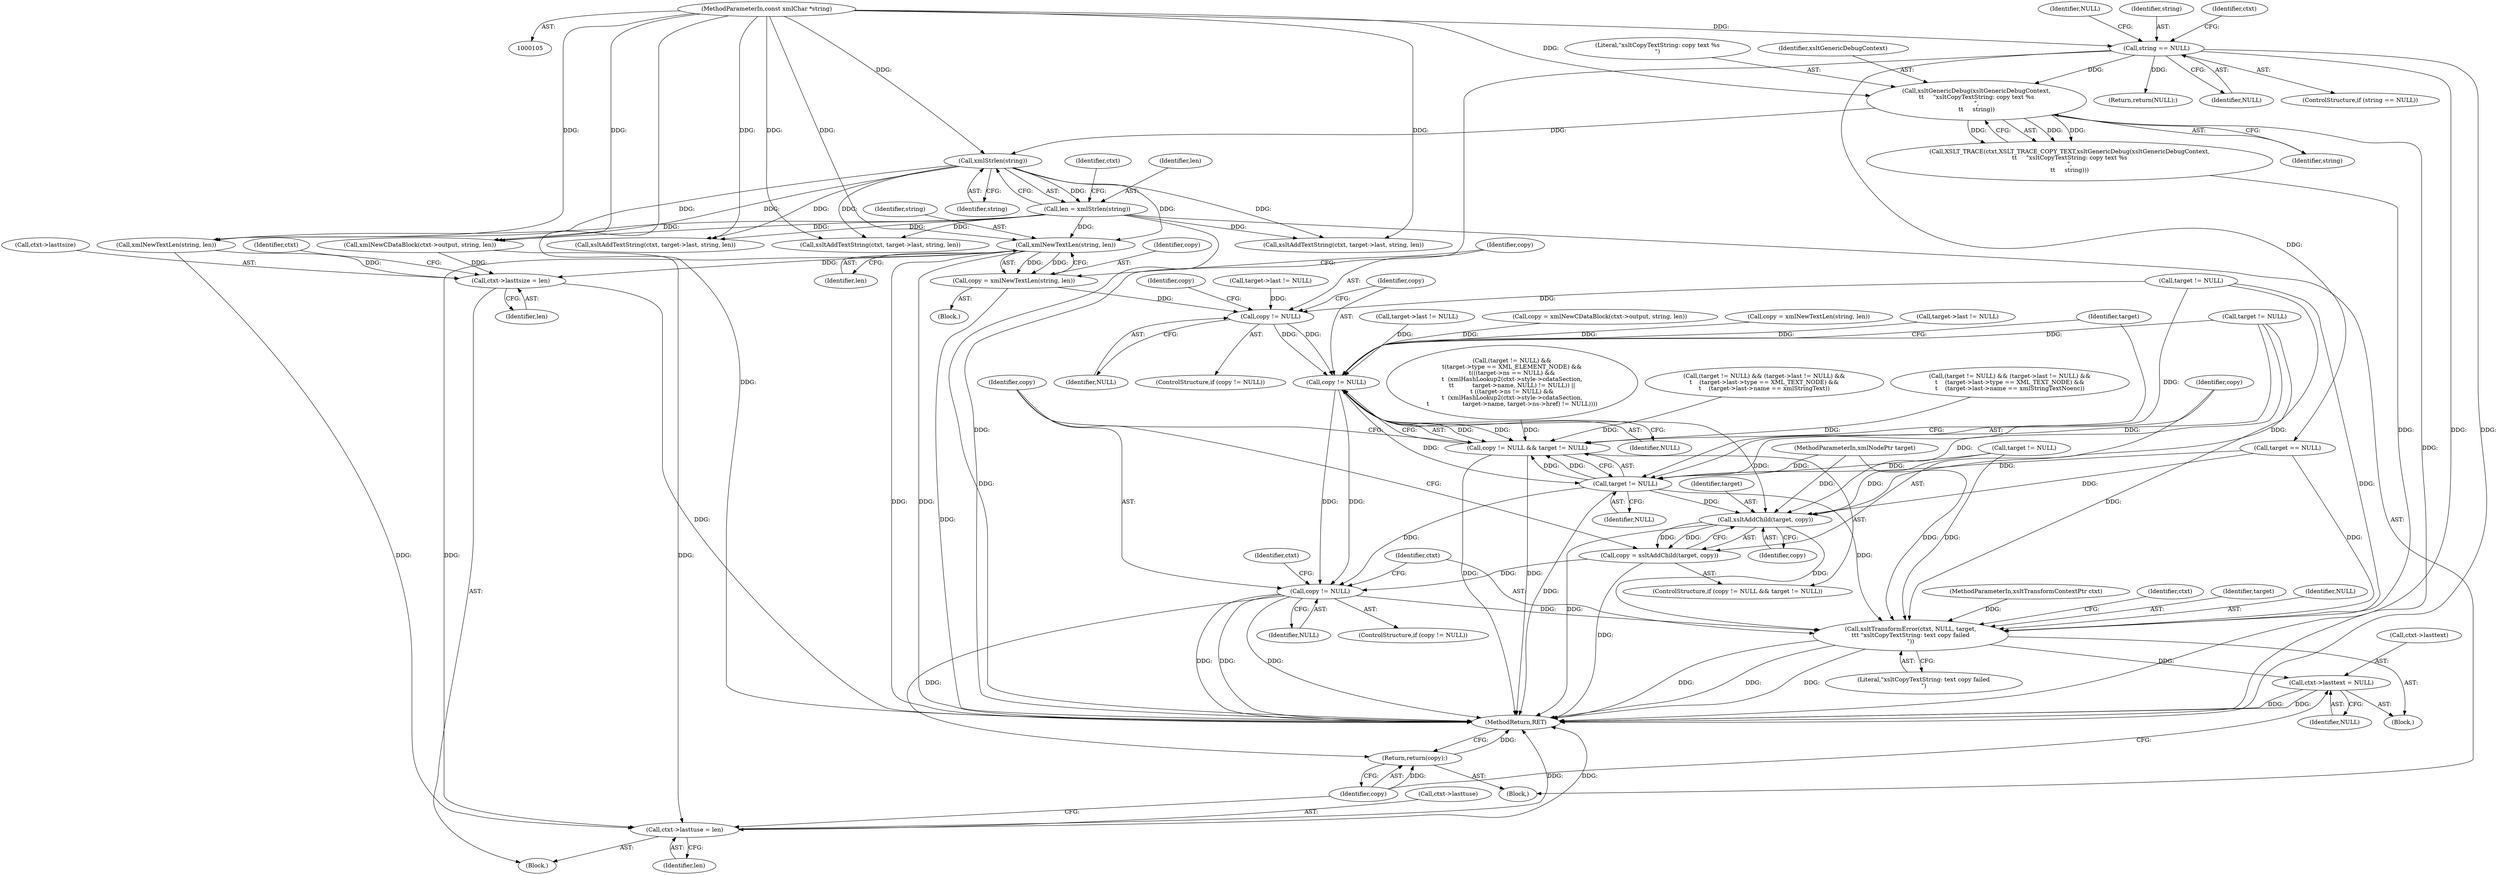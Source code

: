 digraph "0_Chrome_96dbafe288dbe2f0cc45fa3c39daf6d0c37acbab_36@pointer" {
"1000285" [label="(Call,xmlNewTextLen(string, len))"];
"1000144" [label="(Call,xmlStrlen(string))"];
"1000122" [label="(Call,xsltGenericDebug(xsltGenericDebugContext,\n\t\t     \"xsltCopyTextString: copy text %s\n\",\n\t\t     string))"];
"1000114" [label="(Call,string == NULL)"];
"1000108" [label="(MethodParameterIn,const xmlChar *string)"];
"1000142" [label="(Call,len = xmlStrlen(string))"];
"1000283" [label="(Call,copy = xmlNewTextLen(string, len))"];
"1000289" [label="(Call,copy != NULL)"];
"1000341" [label="(Call,copy != NULL)"];
"1000340" [label="(Call,copy != NULL && target != NULL)"];
"1000344" [label="(Call,target != NULL)"];
"1000349" [label="(Call,xsltAddChild(target, copy))"];
"1000347" [label="(Call,copy = xsltAddChild(target, copy))"];
"1000353" [label="(Call,copy != NULL)"];
"1000376" [label="(Call,xsltTransformError(ctxt, NULL, target,\n\t\t\t \"xsltCopyTextString: text copy failed\n\"))"];
"1000381" [label="(Call,ctxt->lasttext = NULL)"];
"1000386" [label="(Return,return(copy);)"];
"1000364" [label="(Call,ctxt->lasttsize = len)"];
"1000369" [label="(Call,ctxt->lasttuse = len)"];
"1000342" [label="(Identifier,copy)"];
"1000343" [label="(Identifier,NULL)"];
"1000250" [label="(Call,target != NULL)"];
"1000113" [label="(ControlStructure,if (string == NULL))"];
"1000288" [label="(ControlStructure,if (copy != NULL))"];
"1000369" [label="(Call,ctxt->lasttuse = len)"];
"1000276" [label="(Call,xsltAddTextString(ctxt, target->last, string, len))"];
"1000364" [label="(Call,ctxt->lasttsize = len)"];
"1000347" [label="(Call,copy = xsltAddChild(target, copy))"];
"1000294" [label="(Identifier,copy)"];
"1000345" [label="(Identifier,target)"];
"1000236" [label="(Call,copy = xmlNewCDataBlock(ctxt->output, string, len))"];
"1000161" [label="(Call,(target != NULL) &&\n\t(target->type == XML_ELEMENT_NODE) &&\n\t(((target->ns == NULL) &&\n\t  (xmlHashLookup2(ctxt->style->cdataSection,\n\t\t          target->name, NULL) != NULL)) ||\n\t ((target->ns != NULL) &&\n\t  (xmlHashLookup2(ctxt->style->cdataSection,\n\t                  target->name, target->ns->href) != NULL))))"];
"1000300" [label="(Call,(target != NULL) && (target->last != NULL) &&\n\t    (target->last->type == XML_TEXT_NODE) &&\n\t    (target->last->name == xmlStringText))"];
"1000249" [label="(Call,(target != NULL) && (target->last != NULL) &&\n\t    (target->last->type == XML_TEXT_NODE) &&\n\t    (target->last->name == xmlStringTextNoenc))"];
"1000334" [label="(Call,copy = xmlNewTextLen(string, len))"];
"1000382" [label="(Call,ctxt->lasttext)"];
"1000117" [label="(Return,return(NULL);)"];
"1000365" [label="(Call,ctxt->lasttsize)"];
"1000371" [label="(Identifier,ctxt)"];
"1000381" [label="(Call,ctxt->lasttext = NULL)"];
"1000143" [label="(Identifier,len)"];
"1000114" [label="(Call,string == NULL)"];
"1000108" [label="(MethodParameterIn,const xmlChar *string)"];
"1000285" [label="(Call,xmlNewTextLen(string, len))"];
"1000368" [label="(Identifier,len)"];
"1000373" [label="(Identifier,len)"];
"1000238" [label="(Call,xmlNewCDataBlock(ctxt->output, string, len))"];
"1000340" [label="(Call,copy != NULL && target != NULL)"];
"1000107" [label="(MethodParameterIn,xmlNodePtr target)"];
"1000305" [label="(Call,target->last != NULL)"];
"1000106" [label="(MethodParameterIn,xsltTransformContextPtr ctxt)"];
"1000119" [label="(Call,XSLT_TRACE(ctxt,XSLT_TRACE_COPY_TEXT,xsltGenericDebug(xsltGenericDebugContext,\n\t\t     \"xsltCopyTextString: copy text %s\n\",\n\t\t     string)))"];
"1000123" [label="(Identifier,xsltGenericDebugContext)"];
"1000350" [label="(Identifier,target)"];
"1000388" [label="(MethodReturn,RET)"];
"1000120" [label="(Identifier,ctxt)"];
"1000375" [label="(Block,)"];
"1000383" [label="(Identifier,ctxt)"];
"1000377" [label="(Identifier,ctxt)"];
"1000376" [label="(Call,xsltTransformError(ctxt, NULL, target,\n\t\t\t \"xsltCopyTextString: text copy failed\n\"))"];
"1000144" [label="(Call,xmlStrlen(string))"];
"1000150" [label="(Identifier,ctxt)"];
"1000380" [label="(Literal,\"xsltCopyTextString: text copy failed\n\")"];
"1000341" [label="(Call,copy != NULL)"];
"1000125" [label="(Identifier,string)"];
"1000286" [label="(Identifier,string)"];
"1000346" [label="(Identifier,NULL)"];
"1000290" [label="(Identifier,copy)"];
"1000387" [label="(Identifier,copy)"];
"1000291" [label="(Identifier,NULL)"];
"1000128" [label="(Call,target == NULL)"];
"1000162" [label="(Call,target != NULL)"];
"1000142" [label="(Call,len = xmlStrlen(string))"];
"1000336" [label="(Call,xmlNewTextLen(string, len))"];
"1000344" [label="(Call,target != NULL)"];
"1000352" [label="(ControlStructure,if (copy != NULL))"];
"1000116" [label="(Identifier,NULL)"];
"1000349" [label="(Call,xsltAddChild(target, copy))"];
"1000124" [label="(Literal,\"xsltCopyTextString: copy text %s\n\")"];
"1000122" [label="(Call,xsltGenericDebug(xsltGenericDebugContext,\n\t\t     \"xsltCopyTextString: copy text %s\n\",\n\t\t     string))"];
"1000289" [label="(Call,copy != NULL)"];
"1000215" [label="(Call,target->last != NULL)"];
"1000118" [label="(Identifier,NULL)"];
"1000356" [label="(Block,)"];
"1000115" [label="(Identifier,string)"];
"1000359" [label="(Identifier,ctxt)"];
"1000287" [label="(Identifier,len)"];
"1000370" [label="(Call,ctxt->lasttuse)"];
"1000379" [label="(Identifier,target)"];
"1000378" [label="(Identifier,NULL)"];
"1000339" [label="(ControlStructure,if (copy != NULL && target != NULL))"];
"1000284" [label="(Identifier,copy)"];
"1000110" [label="(Block,)"];
"1000385" [label="(Identifier,NULL)"];
"1000283" [label="(Call,copy = xmlNewTextLen(string, len))"];
"1000247" [label="(Block,)"];
"1000351" [label="(Identifier,copy)"];
"1000327" [label="(Call,xsltAddTextString(ctxt, target->last, string, len))"];
"1000348" [label="(Identifier,copy)"];
"1000354" [label="(Identifier,copy)"];
"1000254" [label="(Call,target->last != NULL)"];
"1000301" [label="(Call,target != NULL)"];
"1000355" [label="(Identifier,NULL)"];
"1000145" [label="(Identifier,string)"];
"1000353" [label="(Call,copy != NULL)"];
"1000229" [label="(Call,xsltAddTextString(ctxt, target->last, string, len))"];
"1000386" [label="(Return,return(copy);)"];
"1000285" -> "1000283"  [label="AST: "];
"1000285" -> "1000287"  [label="CFG: "];
"1000286" -> "1000285"  [label="AST: "];
"1000287" -> "1000285"  [label="AST: "];
"1000283" -> "1000285"  [label="CFG: "];
"1000285" -> "1000388"  [label="DDG: "];
"1000285" -> "1000388"  [label="DDG: "];
"1000285" -> "1000283"  [label="DDG: "];
"1000285" -> "1000283"  [label="DDG: "];
"1000144" -> "1000285"  [label="DDG: "];
"1000108" -> "1000285"  [label="DDG: "];
"1000142" -> "1000285"  [label="DDG: "];
"1000285" -> "1000364"  [label="DDG: "];
"1000285" -> "1000369"  [label="DDG: "];
"1000144" -> "1000142"  [label="AST: "];
"1000144" -> "1000145"  [label="CFG: "];
"1000145" -> "1000144"  [label="AST: "];
"1000142" -> "1000144"  [label="CFG: "];
"1000144" -> "1000142"  [label="DDG: "];
"1000122" -> "1000144"  [label="DDG: "];
"1000108" -> "1000144"  [label="DDG: "];
"1000144" -> "1000229"  [label="DDG: "];
"1000144" -> "1000238"  [label="DDG: "];
"1000144" -> "1000276"  [label="DDG: "];
"1000144" -> "1000327"  [label="DDG: "];
"1000144" -> "1000336"  [label="DDG: "];
"1000122" -> "1000119"  [label="AST: "];
"1000122" -> "1000125"  [label="CFG: "];
"1000123" -> "1000122"  [label="AST: "];
"1000124" -> "1000122"  [label="AST: "];
"1000125" -> "1000122"  [label="AST: "];
"1000119" -> "1000122"  [label="CFG: "];
"1000122" -> "1000388"  [label="DDG: "];
"1000122" -> "1000119"  [label="DDG: "];
"1000122" -> "1000119"  [label="DDG: "];
"1000122" -> "1000119"  [label="DDG: "];
"1000114" -> "1000122"  [label="DDG: "];
"1000108" -> "1000122"  [label="DDG: "];
"1000114" -> "1000113"  [label="AST: "];
"1000114" -> "1000116"  [label="CFG: "];
"1000115" -> "1000114"  [label="AST: "];
"1000116" -> "1000114"  [label="AST: "];
"1000118" -> "1000114"  [label="CFG: "];
"1000120" -> "1000114"  [label="CFG: "];
"1000114" -> "1000388"  [label="DDG: "];
"1000114" -> "1000388"  [label="DDG: "];
"1000114" -> "1000388"  [label="DDG: "];
"1000108" -> "1000114"  [label="DDG: "];
"1000114" -> "1000117"  [label="DDG: "];
"1000114" -> "1000128"  [label="DDG: "];
"1000108" -> "1000105"  [label="AST: "];
"1000108" -> "1000388"  [label="DDG: "];
"1000108" -> "1000229"  [label="DDG: "];
"1000108" -> "1000238"  [label="DDG: "];
"1000108" -> "1000276"  [label="DDG: "];
"1000108" -> "1000327"  [label="DDG: "];
"1000108" -> "1000336"  [label="DDG: "];
"1000142" -> "1000110"  [label="AST: "];
"1000143" -> "1000142"  [label="AST: "];
"1000150" -> "1000142"  [label="CFG: "];
"1000142" -> "1000388"  [label="DDG: "];
"1000142" -> "1000229"  [label="DDG: "];
"1000142" -> "1000238"  [label="DDG: "];
"1000142" -> "1000276"  [label="DDG: "];
"1000142" -> "1000327"  [label="DDG: "];
"1000142" -> "1000336"  [label="DDG: "];
"1000283" -> "1000247"  [label="AST: "];
"1000284" -> "1000283"  [label="AST: "];
"1000290" -> "1000283"  [label="CFG: "];
"1000283" -> "1000388"  [label="DDG: "];
"1000283" -> "1000289"  [label="DDG: "];
"1000289" -> "1000288"  [label="AST: "];
"1000289" -> "1000291"  [label="CFG: "];
"1000290" -> "1000289"  [label="AST: "];
"1000291" -> "1000289"  [label="AST: "];
"1000294" -> "1000289"  [label="CFG: "];
"1000342" -> "1000289"  [label="CFG: "];
"1000250" -> "1000289"  [label="DDG: "];
"1000254" -> "1000289"  [label="DDG: "];
"1000289" -> "1000341"  [label="DDG: "];
"1000289" -> "1000341"  [label="DDG: "];
"1000341" -> "1000340"  [label="AST: "];
"1000341" -> "1000343"  [label="CFG: "];
"1000342" -> "1000341"  [label="AST: "];
"1000343" -> "1000341"  [label="AST: "];
"1000345" -> "1000341"  [label="CFG: "];
"1000340" -> "1000341"  [label="CFG: "];
"1000341" -> "1000340"  [label="DDG: "];
"1000341" -> "1000340"  [label="DDG: "];
"1000236" -> "1000341"  [label="DDG: "];
"1000334" -> "1000341"  [label="DDG: "];
"1000301" -> "1000341"  [label="DDG: "];
"1000215" -> "1000341"  [label="DDG: "];
"1000305" -> "1000341"  [label="DDG: "];
"1000341" -> "1000344"  [label="DDG: "];
"1000341" -> "1000349"  [label="DDG: "];
"1000341" -> "1000353"  [label="DDG: "];
"1000341" -> "1000353"  [label="DDG: "];
"1000340" -> "1000339"  [label="AST: "];
"1000340" -> "1000344"  [label="CFG: "];
"1000344" -> "1000340"  [label="AST: "];
"1000348" -> "1000340"  [label="CFG: "];
"1000354" -> "1000340"  [label="CFG: "];
"1000340" -> "1000388"  [label="DDG: "];
"1000340" -> "1000388"  [label="DDG: "];
"1000300" -> "1000340"  [label="DDG: "];
"1000249" -> "1000340"  [label="DDG: "];
"1000161" -> "1000340"  [label="DDG: "];
"1000344" -> "1000340"  [label="DDG: "];
"1000344" -> "1000340"  [label="DDG: "];
"1000344" -> "1000346"  [label="CFG: "];
"1000345" -> "1000344"  [label="AST: "];
"1000346" -> "1000344"  [label="AST: "];
"1000344" -> "1000388"  [label="DDG: "];
"1000250" -> "1000344"  [label="DDG: "];
"1000128" -> "1000344"  [label="DDG: "];
"1000301" -> "1000344"  [label="DDG: "];
"1000162" -> "1000344"  [label="DDG: "];
"1000107" -> "1000344"  [label="DDG: "];
"1000344" -> "1000349"  [label="DDG: "];
"1000344" -> "1000353"  [label="DDG: "];
"1000344" -> "1000376"  [label="DDG: "];
"1000349" -> "1000347"  [label="AST: "];
"1000349" -> "1000351"  [label="CFG: "];
"1000350" -> "1000349"  [label="AST: "];
"1000351" -> "1000349"  [label="AST: "];
"1000347" -> "1000349"  [label="CFG: "];
"1000349" -> "1000388"  [label="DDG: "];
"1000349" -> "1000347"  [label="DDG: "];
"1000349" -> "1000347"  [label="DDG: "];
"1000250" -> "1000349"  [label="DDG: "];
"1000128" -> "1000349"  [label="DDG: "];
"1000301" -> "1000349"  [label="DDG: "];
"1000162" -> "1000349"  [label="DDG: "];
"1000107" -> "1000349"  [label="DDG: "];
"1000349" -> "1000376"  [label="DDG: "];
"1000347" -> "1000339"  [label="AST: "];
"1000348" -> "1000347"  [label="AST: "];
"1000354" -> "1000347"  [label="CFG: "];
"1000347" -> "1000388"  [label="DDG: "];
"1000347" -> "1000353"  [label="DDG: "];
"1000353" -> "1000352"  [label="AST: "];
"1000353" -> "1000355"  [label="CFG: "];
"1000354" -> "1000353"  [label="AST: "];
"1000355" -> "1000353"  [label="AST: "];
"1000359" -> "1000353"  [label="CFG: "];
"1000377" -> "1000353"  [label="CFG: "];
"1000353" -> "1000388"  [label="DDG: "];
"1000353" -> "1000388"  [label="DDG: "];
"1000353" -> "1000388"  [label="DDG: "];
"1000353" -> "1000376"  [label="DDG: "];
"1000353" -> "1000386"  [label="DDG: "];
"1000376" -> "1000375"  [label="AST: "];
"1000376" -> "1000380"  [label="CFG: "];
"1000377" -> "1000376"  [label="AST: "];
"1000378" -> "1000376"  [label="AST: "];
"1000379" -> "1000376"  [label="AST: "];
"1000380" -> "1000376"  [label="AST: "];
"1000383" -> "1000376"  [label="CFG: "];
"1000376" -> "1000388"  [label="DDG: "];
"1000376" -> "1000388"  [label="DDG: "];
"1000376" -> "1000388"  [label="DDG: "];
"1000119" -> "1000376"  [label="DDG: "];
"1000106" -> "1000376"  [label="DDG: "];
"1000250" -> "1000376"  [label="DDG: "];
"1000128" -> "1000376"  [label="DDG: "];
"1000301" -> "1000376"  [label="DDG: "];
"1000162" -> "1000376"  [label="DDG: "];
"1000107" -> "1000376"  [label="DDG: "];
"1000376" -> "1000381"  [label="DDG: "];
"1000381" -> "1000375"  [label="AST: "];
"1000381" -> "1000385"  [label="CFG: "];
"1000382" -> "1000381"  [label="AST: "];
"1000385" -> "1000381"  [label="AST: "];
"1000387" -> "1000381"  [label="CFG: "];
"1000381" -> "1000388"  [label="DDG: "];
"1000381" -> "1000388"  [label="DDG: "];
"1000386" -> "1000110"  [label="AST: "];
"1000386" -> "1000387"  [label="CFG: "];
"1000387" -> "1000386"  [label="AST: "];
"1000388" -> "1000386"  [label="CFG: "];
"1000386" -> "1000388"  [label="DDG: "];
"1000387" -> "1000386"  [label="DDG: "];
"1000364" -> "1000356"  [label="AST: "];
"1000364" -> "1000368"  [label="CFG: "];
"1000365" -> "1000364"  [label="AST: "];
"1000368" -> "1000364"  [label="AST: "];
"1000371" -> "1000364"  [label="CFG: "];
"1000364" -> "1000388"  [label="DDG: "];
"1000336" -> "1000364"  [label="DDG: "];
"1000238" -> "1000364"  [label="DDG: "];
"1000369" -> "1000356"  [label="AST: "];
"1000369" -> "1000373"  [label="CFG: "];
"1000370" -> "1000369"  [label="AST: "];
"1000373" -> "1000369"  [label="AST: "];
"1000387" -> "1000369"  [label="CFG: "];
"1000369" -> "1000388"  [label="DDG: "];
"1000369" -> "1000388"  [label="DDG: "];
"1000336" -> "1000369"  [label="DDG: "];
"1000238" -> "1000369"  [label="DDG: "];
}

